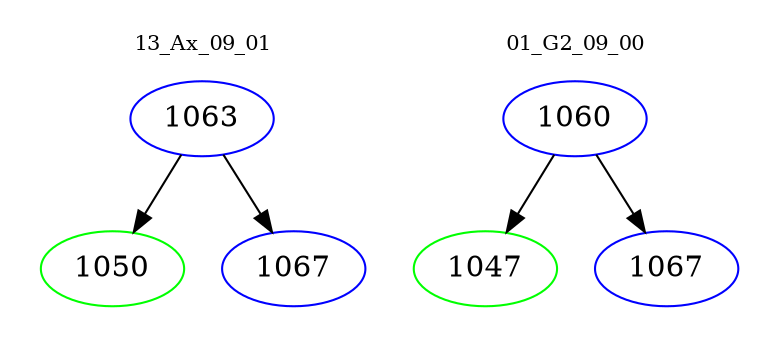 digraph{
subgraph cluster_0 {
color = white
label = "13_Ax_09_01";
fontsize=10;
T0_1063 [label="1063", color="blue"]
T0_1063 -> T0_1050 [color="black"]
T0_1050 [label="1050", color="green"]
T0_1063 -> T0_1067 [color="black"]
T0_1067 [label="1067", color="blue"]
}
subgraph cluster_1 {
color = white
label = "01_G2_09_00";
fontsize=10;
T1_1060 [label="1060", color="blue"]
T1_1060 -> T1_1047 [color="black"]
T1_1047 [label="1047", color="green"]
T1_1060 -> T1_1067 [color="black"]
T1_1067 [label="1067", color="blue"]
}
}
